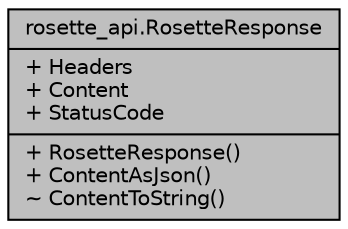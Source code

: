 digraph "rosette_api.RosetteResponse"
{
  edge [fontname="Helvetica",fontsize="10",labelfontname="Helvetica",labelfontsize="10"];
  node [fontname="Helvetica",fontsize="10",shape=record];
  Node1 [label="{rosette_api.RosetteResponse\n|+ Headers\l+ Content\l+ StatusCode\l|+ RosetteResponse()\l+ ContentAsJson()\l~ ContentToString()\l}",height=0.2,width=0.4,color="black", fillcolor="grey75", style="filled", fontcolor="black"];
}
